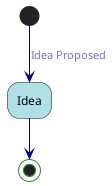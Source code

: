@startuml Webinar Format Process

skinparam activity {
    BackgroundColor PowderBlue
    ArrowColor Navy
    ArrowFontColor MediumSlateBlue
    EndColor ForestGreen
}

(*) -->[Idea Proposed] Idea

Idea --> (*)

@enduml